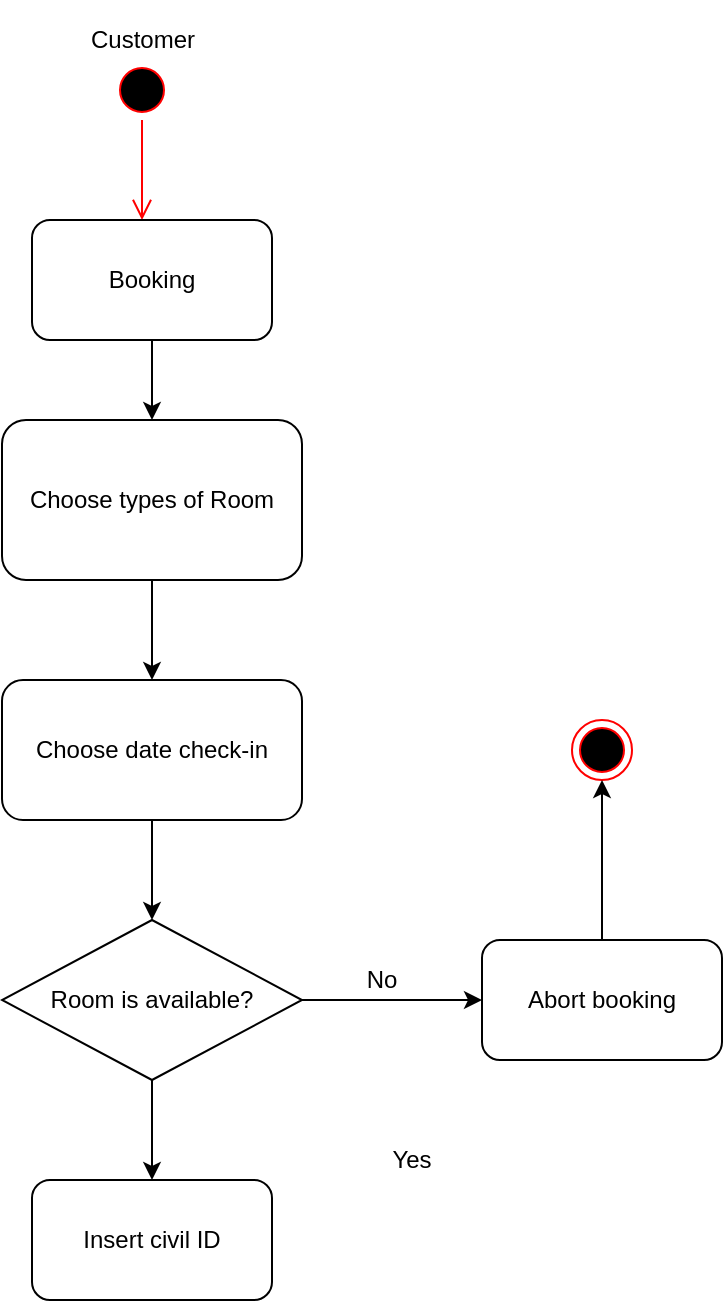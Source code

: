 <mxfile version="14.6.3" type="github">
  <diagram id="FCGyTnGqe7PySW_Rt5MV" name="Page-1">
    <mxGraphModel dx="737" dy="457" grid="1" gridSize="10" guides="1" tooltips="1" connect="1" arrows="1" fold="1" page="1" pageScale="1" pageWidth="850" pageHeight="1100" math="0" shadow="0">
      <root>
        <mxCell id="0" />
        <mxCell id="1" parent="0" />
        <mxCell id="tNCoNvQcWsCKkn3JkDwc-31" value="" style="ellipse;html=1;shape=startState;fillColor=#000000;strokeColor=#ff0000;" vertex="1" parent="1">
          <mxGeometry x="155" y="80" width="30" height="30" as="geometry" />
        </mxCell>
        <mxCell id="tNCoNvQcWsCKkn3JkDwc-32" value="" style="edgeStyle=orthogonalEdgeStyle;html=1;verticalAlign=bottom;endArrow=open;endSize=8;strokeColor=#ff0000;" edge="1" parent="1">
          <mxGeometry relative="1" as="geometry">
            <mxPoint x="170" y="160" as="targetPoint" />
            <mxPoint x="170" y="110" as="sourcePoint" />
          </mxGeometry>
        </mxCell>
        <mxCell id="tNCoNvQcWsCKkn3JkDwc-33" value="Booking" style="rounded=1;whiteSpace=wrap;html=1;" vertex="1" parent="1">
          <mxGeometry x="115" y="160" width="120" height="60" as="geometry" />
        </mxCell>
        <mxCell id="tNCoNvQcWsCKkn3JkDwc-34" value="Customer" style="text;html=1;strokeColor=none;fillColor=none;align=center;verticalAlign=middle;whiteSpace=wrap;rounded=0;" vertex="1" parent="1">
          <mxGeometry x="123.75" y="50" width="92.5" height="40" as="geometry" />
        </mxCell>
        <mxCell id="tNCoNvQcWsCKkn3JkDwc-37" value="Choose types of Room" style="rounded=1;whiteSpace=wrap;html=1;" vertex="1" parent="1">
          <mxGeometry x="100" y="260" width="150" height="80" as="geometry" />
        </mxCell>
        <mxCell id="tNCoNvQcWsCKkn3JkDwc-38" value="" style="endArrow=classic;html=1;exitX=0.5;exitY=1;exitDx=0;exitDy=0;entryX=0.5;entryY=0;entryDx=0;entryDy=0;" edge="1" parent="1" source="tNCoNvQcWsCKkn3JkDwc-33" target="tNCoNvQcWsCKkn3JkDwc-37">
          <mxGeometry width="50" height="50" relative="1" as="geometry">
            <mxPoint x="185" y="310" as="sourcePoint" />
            <mxPoint x="235" y="260" as="targetPoint" />
          </mxGeometry>
        </mxCell>
        <mxCell id="tNCoNvQcWsCKkn3JkDwc-39" value="Abort booking" style="rounded=1;whiteSpace=wrap;html=1;" vertex="1" parent="1">
          <mxGeometry x="340" y="520" width="120" height="60" as="geometry" />
        </mxCell>
        <mxCell id="tNCoNvQcWsCKkn3JkDwc-40" value="Room is available?" style="rhombus;whiteSpace=wrap;html=1;" vertex="1" parent="1">
          <mxGeometry x="100" y="510" width="150" height="80" as="geometry" />
        </mxCell>
        <mxCell id="tNCoNvQcWsCKkn3JkDwc-41" value="" style="endArrow=classic;html=1;entryX=0;entryY=0.5;entryDx=0;entryDy=0;exitX=1;exitY=0.5;exitDx=0;exitDy=0;" edge="1" parent="1" source="tNCoNvQcWsCKkn3JkDwc-40" target="tNCoNvQcWsCKkn3JkDwc-39">
          <mxGeometry width="50" height="50" relative="1" as="geometry">
            <mxPoint x="185" y="310" as="sourcePoint" />
            <mxPoint x="235" y="260" as="targetPoint" />
          </mxGeometry>
        </mxCell>
        <mxCell id="tNCoNvQcWsCKkn3JkDwc-43" value="No" style="text;html=1;strokeColor=none;fillColor=none;align=center;verticalAlign=middle;whiteSpace=wrap;rounded=0;" vertex="1" parent="1">
          <mxGeometry x="270" y="530" width="40" height="20" as="geometry" />
        </mxCell>
        <mxCell id="tNCoNvQcWsCKkn3JkDwc-44" value="" style="ellipse;html=1;shape=endState;fillColor=#000000;strokeColor=#ff0000;" vertex="1" parent="1">
          <mxGeometry x="385" y="410" width="30" height="30" as="geometry" />
        </mxCell>
        <mxCell id="tNCoNvQcWsCKkn3JkDwc-45" value="" style="endArrow=classic;html=1;entryX=0.5;entryY=1;entryDx=0;entryDy=0;exitX=0.5;exitY=0;exitDx=0;exitDy=0;" edge="1" parent="1" source="tNCoNvQcWsCKkn3JkDwc-39" target="tNCoNvQcWsCKkn3JkDwc-44">
          <mxGeometry width="50" height="50" relative="1" as="geometry">
            <mxPoint x="185" y="390" as="sourcePoint" />
            <mxPoint x="235" y="340" as="targetPoint" />
          </mxGeometry>
        </mxCell>
        <mxCell id="tNCoNvQcWsCKkn3JkDwc-47" value="Choose date check-in" style="rounded=1;whiteSpace=wrap;html=1;" vertex="1" parent="1">
          <mxGeometry x="100" y="390" width="150" height="70" as="geometry" />
        </mxCell>
        <mxCell id="tNCoNvQcWsCKkn3JkDwc-48" value="Yes" style="text;html=1;strokeColor=none;fillColor=none;align=center;verticalAlign=middle;whiteSpace=wrap;rounded=0;" vertex="1" parent="1">
          <mxGeometry x="285" y="620" width="40" height="20" as="geometry" />
        </mxCell>
        <mxCell id="tNCoNvQcWsCKkn3JkDwc-49" value="" style="endArrow=classic;html=1;exitX=0.5;exitY=1;exitDx=0;exitDy=0;entryX=0.5;entryY=0;entryDx=0;entryDy=0;" edge="1" parent="1" source="tNCoNvQcWsCKkn3JkDwc-47" target="tNCoNvQcWsCKkn3JkDwc-40">
          <mxGeometry width="50" height="50" relative="1" as="geometry">
            <mxPoint x="200" y="510" as="sourcePoint" />
            <mxPoint x="250" y="460" as="targetPoint" />
          </mxGeometry>
        </mxCell>
        <mxCell id="tNCoNvQcWsCKkn3JkDwc-50" value="" style="endArrow=classic;html=1;exitX=0.5;exitY=1;exitDx=0;exitDy=0;" edge="1" parent="1" source="tNCoNvQcWsCKkn3JkDwc-40">
          <mxGeometry width="50" height="50" relative="1" as="geometry">
            <mxPoint x="200" y="650" as="sourcePoint" />
            <mxPoint x="175" y="640" as="targetPoint" />
          </mxGeometry>
        </mxCell>
        <mxCell id="tNCoNvQcWsCKkn3JkDwc-51" value="Insert civil ID" style="rounded=1;whiteSpace=wrap;html=1;" vertex="1" parent="1">
          <mxGeometry x="115" y="640" width="120" height="60" as="geometry" />
        </mxCell>
        <mxCell id="tNCoNvQcWsCKkn3JkDwc-52" value="" style="endArrow=classic;html=1;exitX=0.5;exitY=1;exitDx=0;exitDy=0;" edge="1" parent="1" source="tNCoNvQcWsCKkn3JkDwc-37" target="tNCoNvQcWsCKkn3JkDwc-47">
          <mxGeometry width="50" height="50" relative="1" as="geometry">
            <mxPoint x="200" y="510" as="sourcePoint" />
            <mxPoint x="250" y="460" as="targetPoint" />
          </mxGeometry>
        </mxCell>
      </root>
    </mxGraphModel>
  </diagram>
</mxfile>
